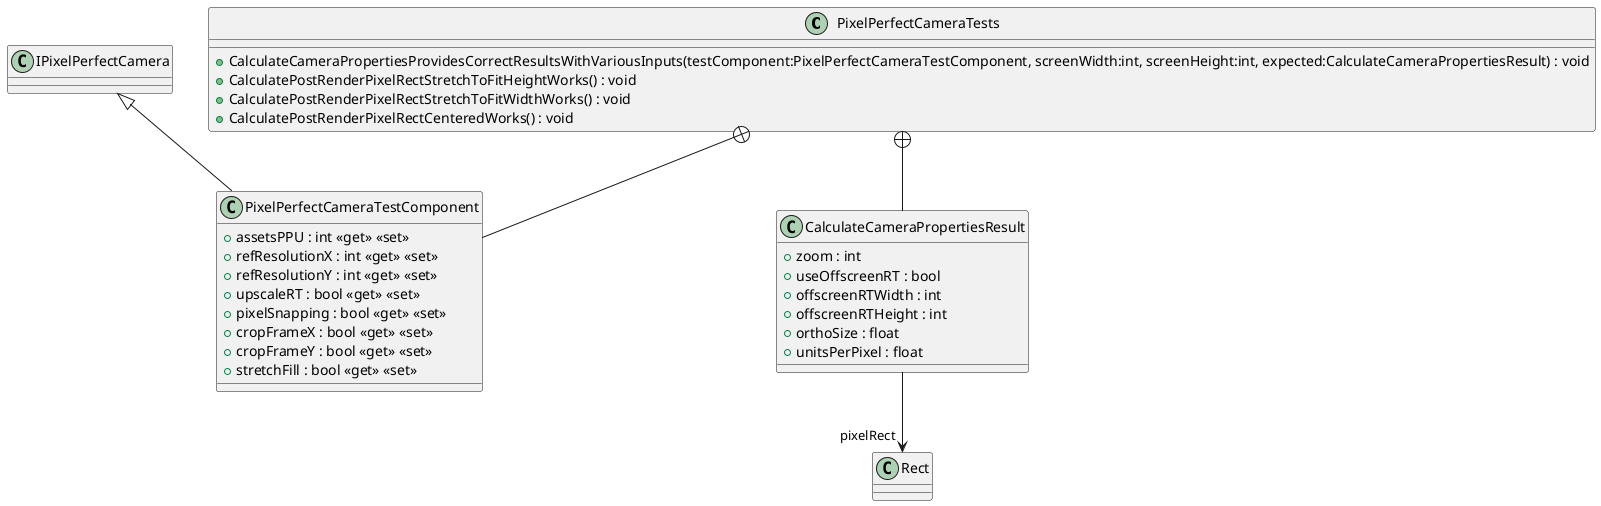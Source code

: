 @startuml
class PixelPerfectCameraTests {
    + CalculateCameraPropertiesProvidesCorrectResultsWithVariousInputs(testComponent:PixelPerfectCameraTestComponent, screenWidth:int, screenHeight:int, expected:CalculateCameraPropertiesResult) : void
    + CalculatePostRenderPixelRectStretchToFitHeightWorks() : void
    + CalculatePostRenderPixelRectStretchToFitWidthWorks() : void
    + CalculatePostRenderPixelRectCenteredWorks() : void
}
class PixelPerfectCameraTestComponent {
    + assetsPPU : int <<get>> <<set>>
    + refResolutionX : int <<get>> <<set>>
    + refResolutionY : int <<get>> <<set>>
    + upscaleRT : bool <<get>> <<set>>
    + pixelSnapping : bool <<get>> <<set>>
    + cropFrameX : bool <<get>> <<set>>
    + cropFrameY : bool <<get>> <<set>>
    + stretchFill : bool <<get>> <<set>>
}
class CalculateCameraPropertiesResult {
    + zoom : int
    + useOffscreenRT : bool
    + offscreenRTWidth : int
    + offscreenRTHeight : int
    + orthoSize : float
    + unitsPerPixel : float
}
PixelPerfectCameraTests +-- PixelPerfectCameraTestComponent
IPixelPerfectCamera <|-- PixelPerfectCameraTestComponent
PixelPerfectCameraTests +-- CalculateCameraPropertiesResult
CalculateCameraPropertiesResult --> "pixelRect" Rect
@enduml
